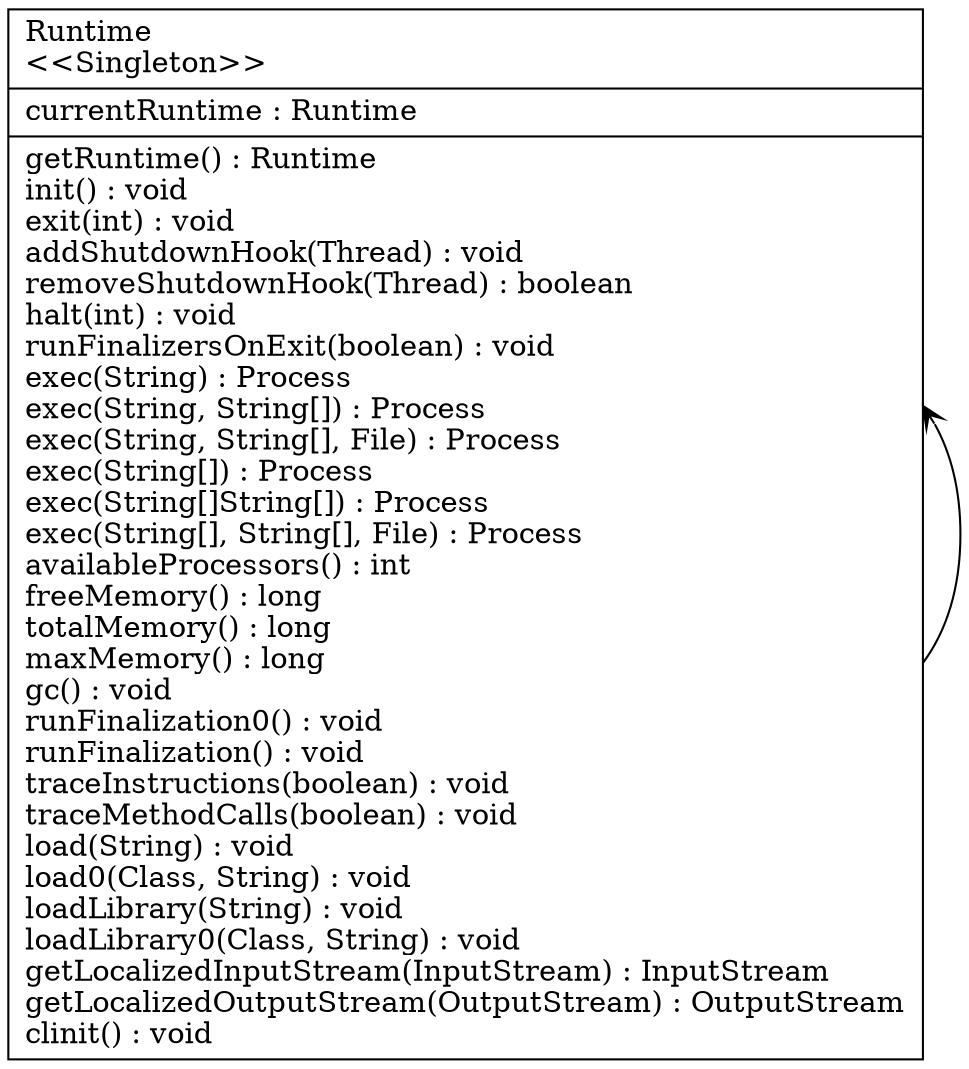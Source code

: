 digraph G {

fontname = "Bitstream Vera Sans"
fontsize = 8
rankdir=BT

node [shape = "record" color = "#000000" fillcolor = "#0000ff" style=""]
ClassTRuntime [label = "{Runtime\l\<\<Singleton\>\>\l|currentRuntime : Runtime\l|getRuntime() : Runtime\linit() : void\lexit(int) : void\laddShutdownHook(Thread) : void\lremoveShutdownHook(Thread) : boolean\lhalt(int) : void\lrunFinalizersOnExit(boolean) : void\lexec(String) : Process\lexec(String, String[]) : Process\lexec(String, String[], File) : Process\lexec(String[]) : Process\lexec(String[]String[]) : Process\lexec(String[], String[], File) : Process\lavailableProcessors() : int\lfreeMemory() : long\ltotalMemory() : long\lmaxMemory() : long\lgc() : void\lrunFinalization0() : void\lrunFinalization() : void\ltraceInstructions(boolean) : void\ltraceMethodCalls(boolean) : void\lload(String) : void\lload0(Class, String) : void\lloadLibrary(String) : void\lloadLibrary0(Class, String) : void\lgetLocalizedInputStream(InputStream) : InputStream\lgetLocalizedOutputStream(OutputStream) : OutputStream\lclinit() : void\l}"]
edge [arrowhead = "vee" style = "solid" label = ""]
ClassTRuntime -> ClassTRuntime
}
